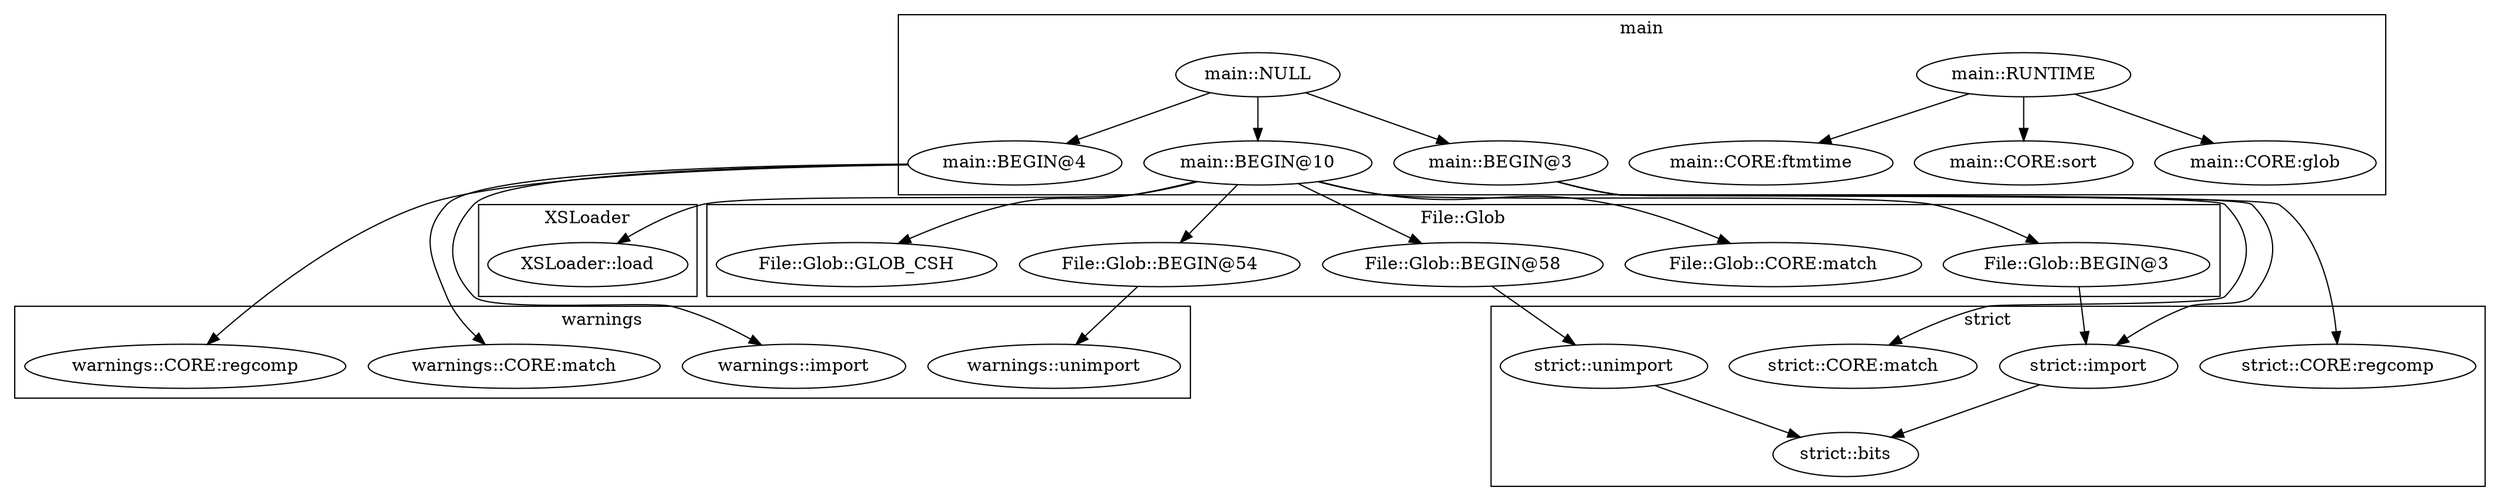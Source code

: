 digraph {
graph [overlap=false]
subgraph cluster_XSLoader {
	label="XSLoader";
	"XSLoader::load";
}
subgraph cluster_File_Glob {
	label="File::Glob";
	"File::Glob::BEGIN@58";
	"File::Glob::CORE:match";
	"File::Glob::BEGIN@54";
	"File::Glob::BEGIN@3";
	"File::Glob::GLOB_CSH";
}
subgraph cluster_warnings {
	label="warnings";
	"warnings::CORE:regcomp";
	"warnings::unimport";
	"warnings::CORE:match";
	"warnings::import";
}
subgraph cluster_strict {
	label="strict";
	"strict::unimport";
	"strict::CORE:match";
	"strict::import";
	"strict::bits";
	"strict::CORE:regcomp";
}
subgraph cluster_main {
	label="main";
	"main::BEGIN@4";
	"main::BEGIN@10";
	"main::BEGIN@3";
	"main::RUNTIME";
	"main::CORE:ftmtime";
	"main::NULL";
	"main::CORE:sort";
	"main::CORE:glob";
}
"main::BEGIN@10" -> "File::Glob::BEGIN@3";
"strict::import" -> "strict::bits";
"strict::unimport" -> "strict::bits";
"main::NULL" -> "main::BEGIN@10";
"main::BEGIN@10" -> "File::Glob::BEGIN@54";
"main::RUNTIME" -> "main::CORE:ftmtime";
"main::BEGIN@4" -> "warnings::CORE:regcomp";
"main::BEGIN@10" -> "File::Glob::CORE:match";
"main::BEGIN@10" -> "File::Glob::GLOB_CSH";
"main::BEGIN@3" -> "strict::CORE:match";
"main::BEGIN@10" -> "File::Glob::BEGIN@58";
"File::Glob::BEGIN@3" -> "strict::import";
"main::BEGIN@3" -> "strict::import";
"main::BEGIN@3" -> "strict::CORE:regcomp";
"main::NULL" -> "main::BEGIN@4";
"main::BEGIN@4" -> "warnings::import";
"main::BEGIN@4" -> "warnings::CORE:match";
"File::Glob::BEGIN@58" -> "strict::unimport";
"File::Glob::BEGIN@54" -> "warnings::unimport";
"main::RUNTIME" -> "main::CORE:sort";
"main::RUNTIME" -> "main::CORE:glob";
"main::BEGIN@10" -> "XSLoader::load";
"main::NULL" -> "main::BEGIN@3";
}
